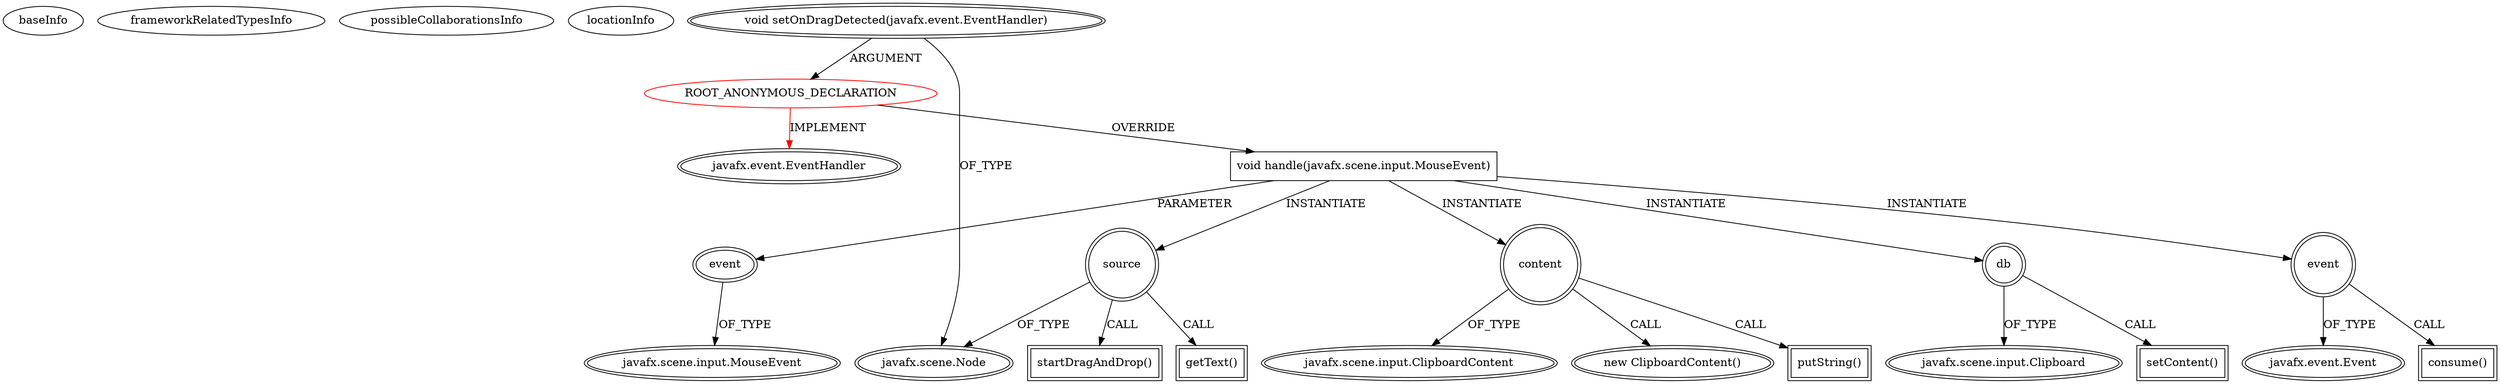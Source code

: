 digraph {
baseInfo[graphId=227,category="extension_graph",isAnonymous=true,possibleRelation=false]
frameworkRelatedTypesInfo[0="javafx.event.EventHandler"]
possibleCollaborationsInfo[]
locationInfo[projectName="ChrisWongAtCUHK-JavaFX",filePath="/ChrisWongAtCUHK-JavaFX/JavaFX-master/Drag-and-DropInJavaFX/src/hellodraganddrop/HelloDragAndDrop.java",contextSignature="void start(javafx.stage.Stage)",graphId="227"]
0[label="ROOT_ANONYMOUS_DECLARATION",vertexType="ROOT_ANONYMOUS_DECLARATION",isFrameworkType=false,color=red]
1[label="javafx.event.EventHandler",vertexType="FRAMEWORK_INTERFACE_TYPE",isFrameworkType=true,peripheries=2]
2[label="void setOnDragDetected(javafx.event.EventHandler)",vertexType="OUTSIDE_CALL",isFrameworkType=true,peripheries=2]
3[label="javafx.scene.Node",vertexType="FRAMEWORK_CLASS_TYPE",isFrameworkType=true,peripheries=2]
4[label="void handle(javafx.scene.input.MouseEvent)",vertexType="OVERRIDING_METHOD_DECLARATION",isFrameworkType=false,shape=box]
5[label="event",vertexType="PARAMETER_DECLARATION",isFrameworkType=true,peripheries=2]
6[label="javafx.scene.input.MouseEvent",vertexType="FRAMEWORK_CLASS_TYPE",isFrameworkType=true,peripheries=2]
7[label="source",vertexType="VARIABLE_EXPRESION",isFrameworkType=true,peripheries=2,shape=circle]
8[label="startDragAndDrop()",vertexType="INSIDE_CALL",isFrameworkType=true,peripheries=2,shape=box]
11[label="content",vertexType="VARIABLE_EXPRESION",isFrameworkType=true,peripheries=2,shape=circle]
12[label="javafx.scene.input.ClipboardContent",vertexType="FRAMEWORK_CLASS_TYPE",isFrameworkType=true,peripheries=2]
10[label="new ClipboardContent()",vertexType="CONSTRUCTOR_CALL",isFrameworkType=true,peripheries=2]
14[label="putString()",vertexType="INSIDE_CALL",isFrameworkType=true,peripheries=2,shape=box]
16[label="getText()",vertexType="INSIDE_CALL",isFrameworkType=true,peripheries=2,shape=box]
17[label="db",vertexType="VARIABLE_EXPRESION",isFrameworkType=true,peripheries=2,shape=circle]
19[label="javafx.scene.input.Clipboard",vertexType="FRAMEWORK_CLASS_TYPE",isFrameworkType=true,peripheries=2]
18[label="setContent()",vertexType="INSIDE_CALL",isFrameworkType=true,peripheries=2,shape=box]
20[label="event",vertexType="VARIABLE_EXPRESION",isFrameworkType=true,peripheries=2,shape=circle]
22[label="javafx.event.Event",vertexType="FRAMEWORK_CLASS_TYPE",isFrameworkType=true,peripheries=2]
21[label="consume()",vertexType="INSIDE_CALL",isFrameworkType=true,peripheries=2,shape=box]
0->1[label="IMPLEMENT",color=red]
2->0[label="ARGUMENT"]
2->3[label="OF_TYPE"]
0->4[label="OVERRIDE"]
5->6[label="OF_TYPE"]
4->5[label="PARAMETER"]
4->7[label="INSTANTIATE"]
7->3[label="OF_TYPE"]
7->8[label="CALL"]
4->11[label="INSTANTIATE"]
11->12[label="OF_TYPE"]
11->10[label="CALL"]
11->14[label="CALL"]
7->16[label="CALL"]
4->17[label="INSTANTIATE"]
17->19[label="OF_TYPE"]
17->18[label="CALL"]
4->20[label="INSTANTIATE"]
20->22[label="OF_TYPE"]
20->21[label="CALL"]
}
